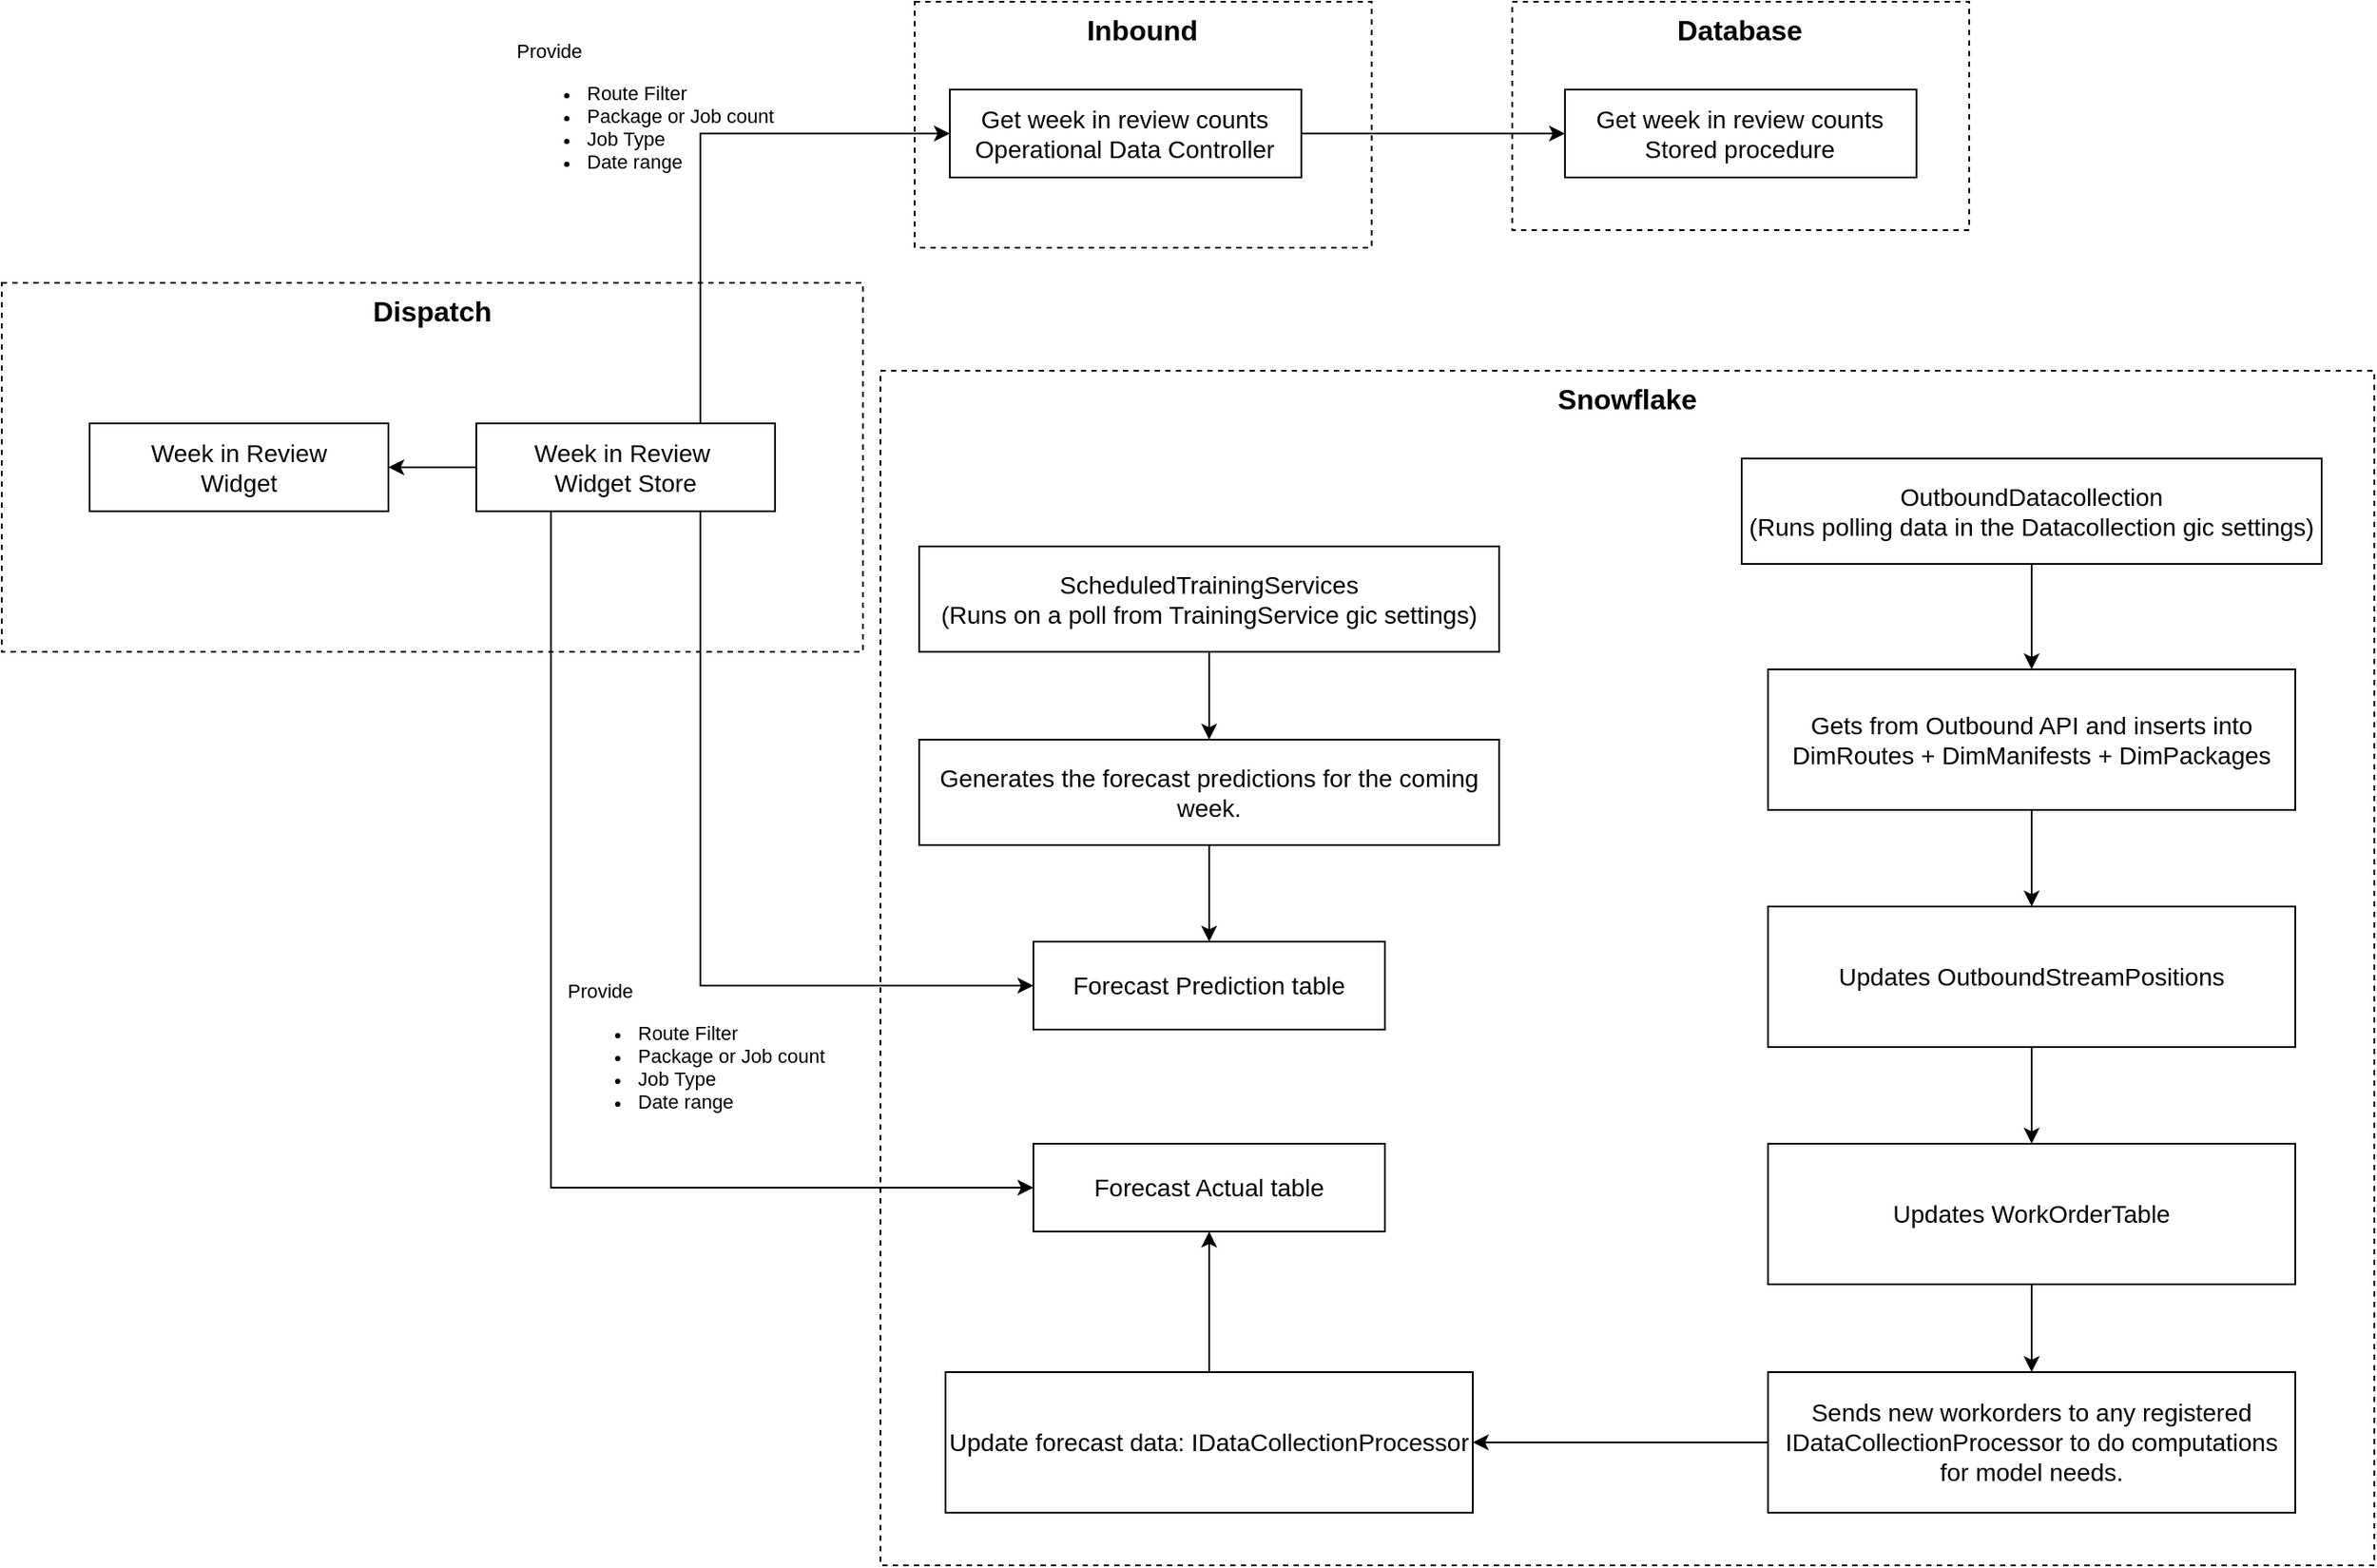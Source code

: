 <mxfile version="28.0.6">
  <diagram name="Page-1" id="RzzoXvsmsq_T2A-bgM_X">
    <mxGraphModel dx="1455" dy="881" grid="1" gridSize="10" guides="1" tooltips="1" connect="1" arrows="1" fold="1" page="1" pageScale="1" pageWidth="827" pageHeight="1169" math="0" shadow="0">
      <root>
        <mxCell id="0" />
        <mxCell id="1" parent="0" />
        <mxCell id="4Ur8TzYngbyb2dsIORtj-1" value="&lt;span style=&quot;font-size: 16px;&quot;&gt;&lt;b&gt;Dispatch&lt;/b&gt;&lt;/span&gt;" style="html=1;whiteSpace=wrap;dashed=1;gradientColor=default;fillColor=none;labelPosition=center;verticalLabelPosition=middle;align=center;verticalAlign=top;" parent="1" vertex="1">
          <mxGeometry x="40" y="190" width="490" height="210" as="geometry" />
        </mxCell>
        <mxCell id="4Ur8TzYngbyb2dsIORtj-2" value="Week in Review&lt;div&gt;Widget&lt;/div&gt;" style="whiteSpace=wrap;html=1;align=center;fontSize=14;" parent="1" vertex="1">
          <mxGeometry x="90" y="270" width="170" height="50" as="geometry" />
        </mxCell>
        <mxCell id="4Ur8TzYngbyb2dsIORtj-5" style="edgeStyle=orthogonalEdgeStyle;rounded=0;orthogonalLoop=1;jettySize=auto;html=1;exitX=0;exitY=0.5;exitDx=0;exitDy=0;" parent="1" source="4Ur8TzYngbyb2dsIORtj-3" target="4Ur8TzYngbyb2dsIORtj-2" edge="1">
          <mxGeometry relative="1" as="geometry" />
        </mxCell>
        <mxCell id="4Ur8TzYngbyb2dsIORtj-9" style="edgeStyle=orthogonalEdgeStyle;rounded=0;orthogonalLoop=1;jettySize=auto;html=1;exitX=0.75;exitY=0;exitDx=0;exitDy=0;entryX=0;entryY=0.5;entryDx=0;entryDy=0;" parent="1" source="4Ur8TzYngbyb2dsIORtj-3" target="4Ur8TzYngbyb2dsIORtj-6" edge="1">
          <mxGeometry relative="1" as="geometry" />
        </mxCell>
        <mxCell id="4Ur8TzYngbyb2dsIORtj-14" value="Provide&amp;nbsp;&lt;div&gt;&lt;ul&gt;&lt;li&gt;Route Filter&lt;/li&gt;&lt;li&gt;Package or Job count&lt;/li&gt;&lt;li&gt;Job Type&lt;/li&gt;&lt;li&gt;Date range&lt;/li&gt;&lt;/ul&gt;&lt;/div&gt;" style="edgeLabel;html=1;align=left;verticalAlign=middle;resizable=0;points=[];labelBackgroundColor=none;" parent="4Ur8TzYngbyb2dsIORtj-9" vertex="1" connectable="0">
          <mxGeometry x="-0.039" y="1" relative="1" as="geometry">
            <mxPoint x="-106" y="-28" as="offset" />
          </mxGeometry>
        </mxCell>
        <mxCell id="4Ur8TzYngbyb2dsIORtj-13" style="edgeStyle=orthogonalEdgeStyle;rounded=0;orthogonalLoop=1;jettySize=auto;html=1;exitX=0.75;exitY=1;exitDx=0;exitDy=0;entryX=0;entryY=0.5;entryDx=0;entryDy=0;" parent="1" source="4Ur8TzYngbyb2dsIORtj-3" target="4Ur8TzYngbyb2dsIORtj-12" edge="1">
          <mxGeometry relative="1" as="geometry" />
        </mxCell>
        <mxCell id="S5I10fTuyC09FWXP1MQP-18" style="edgeStyle=orthogonalEdgeStyle;rounded=0;orthogonalLoop=1;jettySize=auto;html=1;exitX=0.25;exitY=1;exitDx=0;exitDy=0;entryX=0;entryY=0.5;entryDx=0;entryDy=0;" edge="1" parent="1" source="4Ur8TzYngbyb2dsIORtj-3" target="S5I10fTuyC09FWXP1MQP-15">
          <mxGeometry relative="1" as="geometry" />
        </mxCell>
        <mxCell id="4Ur8TzYngbyb2dsIORtj-3" value="Week in Review&amp;nbsp;&lt;div&gt;Widget Store&lt;/div&gt;" style="whiteSpace=wrap;html=1;align=center;fontSize=14;" parent="1" vertex="1">
          <mxGeometry x="310" y="270" width="170" height="50" as="geometry" />
        </mxCell>
        <mxCell id="4Ur8TzYngbyb2dsIORtj-4" value="&lt;span style=&quot;font-size: 16px;&quot;&gt;&lt;b&gt;Inbound&lt;/b&gt;&lt;/span&gt;" style="html=1;whiteSpace=wrap;dashed=1;gradientColor=default;fillColor=none;labelPosition=center;verticalLabelPosition=middle;align=center;verticalAlign=top;" parent="1" vertex="1">
          <mxGeometry x="559.45" y="30" width="260" height="140" as="geometry" />
        </mxCell>
        <mxCell id="4Ur8TzYngbyb2dsIORtj-10" style="edgeStyle=orthogonalEdgeStyle;rounded=0;orthogonalLoop=1;jettySize=auto;html=1;exitX=1;exitY=0.5;exitDx=0;exitDy=0;entryX=0;entryY=0.5;entryDx=0;entryDy=0;" parent="1" source="4Ur8TzYngbyb2dsIORtj-6" target="4Ur8TzYngbyb2dsIORtj-8" edge="1">
          <mxGeometry relative="1" as="geometry" />
        </mxCell>
        <mxCell id="4Ur8TzYngbyb2dsIORtj-6" value="Get week in review counts&lt;br&gt;&lt;div&gt;Operational Data Controller&lt;/div&gt;" style="whiteSpace=wrap;html=1;align=center;fontSize=14;" parent="1" vertex="1">
          <mxGeometry x="579.45" y="80" width="200" height="50" as="geometry" />
        </mxCell>
        <mxCell id="4Ur8TzYngbyb2dsIORtj-7" value="&lt;span style=&quot;font-size: 16px;&quot;&gt;&lt;b&gt;Database&lt;/b&gt;&lt;/span&gt;" style="html=1;whiteSpace=wrap;dashed=1;gradientColor=default;fillColor=none;labelPosition=center;verticalLabelPosition=middle;align=center;verticalAlign=top;" parent="1" vertex="1">
          <mxGeometry x="899.45" y="30" width="260" height="130" as="geometry" />
        </mxCell>
        <mxCell id="4Ur8TzYngbyb2dsIORtj-8" value="Get week in review counts&lt;br&gt;&lt;div&gt;Stored procedure&lt;/div&gt;" style="whiteSpace=wrap;html=1;align=center;fontSize=14;" parent="1" vertex="1">
          <mxGeometry x="929.45" y="80" width="200" height="50" as="geometry" />
        </mxCell>
        <mxCell id="4Ur8TzYngbyb2dsIORtj-11" value="&lt;span style=&quot;font-size: 16px;&quot;&gt;&lt;b&gt;Snowflake&lt;/b&gt;&lt;/span&gt;" style="html=1;whiteSpace=wrap;dashed=1;gradientColor=default;fillColor=none;labelPosition=center;verticalLabelPosition=middle;align=center;verticalAlign=top;" parent="1" vertex="1">
          <mxGeometry x="540" y="240" width="850" height="680" as="geometry" />
        </mxCell>
        <mxCell id="4Ur8TzYngbyb2dsIORtj-12" value="Forecast Prediction table" style="whiteSpace=wrap;html=1;align=center;fontSize=14;" parent="1" vertex="1">
          <mxGeometry x="627" y="565" width="200" height="50" as="geometry" />
        </mxCell>
        <mxCell id="4Ur8TzYngbyb2dsIORtj-15" value="Provide&amp;nbsp;&lt;div&gt;&lt;ul&gt;&lt;li&gt;Route Filter&lt;/li&gt;&lt;li&gt;Package or Job count&lt;/li&gt;&lt;li&gt;Job Type&lt;/li&gt;&lt;li&gt;Date range&lt;/li&gt;&lt;/ul&gt;&lt;/div&gt;" style="edgeLabel;html=1;align=left;verticalAlign=middle;resizable=0;points=[];labelBackgroundColor=none;" parent="1" vertex="1" connectable="0">
          <mxGeometry x="360" y="630" as="geometry" />
        </mxCell>
        <mxCell id="4Ur8TzYngbyb2dsIORtj-18" style="edgeStyle=orthogonalEdgeStyle;rounded=0;orthogonalLoop=1;jettySize=auto;html=1;exitX=0.5;exitY=1;exitDx=0;exitDy=0;entryX=0.5;entryY=0;entryDx=0;entryDy=0;" parent="1" source="4Ur8TzYngbyb2dsIORtj-16" target="4Ur8TzYngbyb2dsIORtj-17" edge="1">
          <mxGeometry relative="1" as="geometry" />
        </mxCell>
        <mxCell id="4Ur8TzYngbyb2dsIORtj-16" value="OutboundDatacollection&lt;div&gt;(Runs polling data in the Datacollection gic settings)&lt;/div&gt;" style="whiteSpace=wrap;html=1;align=center;fontSize=14;" parent="1" vertex="1">
          <mxGeometry x="1030" y="290" width="330" height="60" as="geometry" />
        </mxCell>
        <mxCell id="S5I10fTuyC09FWXP1MQP-7" style="edgeStyle=orthogonalEdgeStyle;rounded=0;orthogonalLoop=1;jettySize=auto;html=1;exitX=0.5;exitY=1;exitDx=0;exitDy=0;entryX=0.5;entryY=0;entryDx=0;entryDy=0;" edge="1" parent="1" source="4Ur8TzYngbyb2dsIORtj-17" target="S5I10fTuyC09FWXP1MQP-6">
          <mxGeometry relative="1" as="geometry" />
        </mxCell>
        <mxCell id="4Ur8TzYngbyb2dsIORtj-17" value="&lt;font style=&quot;font-size: 14px;&quot;&gt;Gets from Outbound API and inserts into DimRoutes + DimManifests + DimPackages&lt;/font&gt;" style="rounded=0;whiteSpace=wrap;html=1;" parent="1" vertex="1">
          <mxGeometry x="1045" y="410" width="300" height="80" as="geometry" />
        </mxCell>
        <mxCell id="S5I10fTuyC09FWXP1MQP-12" style="edgeStyle=orthogonalEdgeStyle;rounded=0;orthogonalLoop=1;jettySize=auto;html=1;exitX=0.5;exitY=1;exitDx=0;exitDy=0;entryX=0.5;entryY=0;entryDx=0;entryDy=0;" edge="1" parent="1" source="S5I10fTuyC09FWXP1MQP-1" target="S5I10fTuyC09FWXP1MQP-2">
          <mxGeometry relative="1" as="geometry" />
        </mxCell>
        <mxCell id="S5I10fTuyC09FWXP1MQP-1" value="ScheduledTrainingServices&lt;br&gt;&lt;div&gt;(Runs on a poll from TrainingService gic settings)&lt;/div&gt;" style="whiteSpace=wrap;html=1;align=center;fontSize=14;" vertex="1" parent="1">
          <mxGeometry x="562" y="340" width="330" height="60" as="geometry" />
        </mxCell>
        <mxCell id="S5I10fTuyC09FWXP1MQP-13" style="edgeStyle=orthogonalEdgeStyle;rounded=0;orthogonalLoop=1;jettySize=auto;html=1;exitX=0.5;exitY=1;exitDx=0;exitDy=0;entryX=0.5;entryY=0;entryDx=0;entryDy=0;" edge="1" parent="1" source="S5I10fTuyC09FWXP1MQP-2" target="4Ur8TzYngbyb2dsIORtj-12">
          <mxGeometry relative="1" as="geometry" />
        </mxCell>
        <mxCell id="S5I10fTuyC09FWXP1MQP-2" value="Generates the forecast predictions for the coming week." style="whiteSpace=wrap;html=1;align=center;fontSize=14;" vertex="1" parent="1">
          <mxGeometry x="562" y="450" width="330" height="60" as="geometry" />
        </mxCell>
        <mxCell id="S5I10fTuyC09FWXP1MQP-10" style="edgeStyle=orthogonalEdgeStyle;rounded=0;orthogonalLoop=1;jettySize=auto;html=1;exitX=0.5;exitY=1;exitDx=0;exitDy=0;entryX=0.5;entryY=0;entryDx=0;entryDy=0;" edge="1" parent="1" source="S5I10fTuyC09FWXP1MQP-6" target="S5I10fTuyC09FWXP1MQP-8">
          <mxGeometry relative="1" as="geometry" />
        </mxCell>
        <mxCell id="S5I10fTuyC09FWXP1MQP-6" value="&lt;font style=&quot;font-size: 14px;&quot;&gt;Updates OutboundStreamPositions&lt;/font&gt;" style="rounded=0;whiteSpace=wrap;html=1;" vertex="1" parent="1">
          <mxGeometry x="1045" y="545" width="300" height="80" as="geometry" />
        </mxCell>
        <mxCell id="S5I10fTuyC09FWXP1MQP-11" style="edgeStyle=orthogonalEdgeStyle;rounded=0;orthogonalLoop=1;jettySize=auto;html=1;exitX=0.5;exitY=1;exitDx=0;exitDy=0;entryX=0.5;entryY=0;entryDx=0;entryDy=0;" edge="1" parent="1" source="S5I10fTuyC09FWXP1MQP-8" target="S5I10fTuyC09FWXP1MQP-9">
          <mxGeometry relative="1" as="geometry" />
        </mxCell>
        <mxCell id="S5I10fTuyC09FWXP1MQP-8" value="&lt;font style=&quot;font-size: 14px;&quot;&gt;Updates WorkOrderTable&lt;/font&gt;" style="rounded=0;whiteSpace=wrap;html=1;" vertex="1" parent="1">
          <mxGeometry x="1045" y="680" width="300" height="80" as="geometry" />
        </mxCell>
        <mxCell id="S5I10fTuyC09FWXP1MQP-17" style="edgeStyle=orthogonalEdgeStyle;rounded=0;orthogonalLoop=1;jettySize=auto;html=1;exitX=0;exitY=0.5;exitDx=0;exitDy=0;entryX=1;entryY=0.5;entryDx=0;entryDy=0;" edge="1" parent="1" source="S5I10fTuyC09FWXP1MQP-9" target="S5I10fTuyC09FWXP1MQP-14">
          <mxGeometry relative="1" as="geometry" />
        </mxCell>
        <mxCell id="S5I10fTuyC09FWXP1MQP-9" value="&lt;font style=&quot;font-size: 14px;&quot;&gt;Sends new workorders to any registered IDataCollectionProcessor to do computations for model needs.&lt;/font&gt;" style="rounded=0;whiteSpace=wrap;html=1;" vertex="1" parent="1">
          <mxGeometry x="1045" y="810" width="300" height="80" as="geometry" />
        </mxCell>
        <mxCell id="S5I10fTuyC09FWXP1MQP-16" style="edgeStyle=orthogonalEdgeStyle;rounded=0;orthogonalLoop=1;jettySize=auto;html=1;exitX=0.5;exitY=0;exitDx=0;exitDy=0;entryX=0.5;entryY=1;entryDx=0;entryDy=0;" edge="1" parent="1" source="S5I10fTuyC09FWXP1MQP-14" target="S5I10fTuyC09FWXP1MQP-15">
          <mxGeometry relative="1" as="geometry" />
        </mxCell>
        <mxCell id="S5I10fTuyC09FWXP1MQP-14" value="&lt;font style=&quot;font-size: 14px;&quot;&gt;Update forecast data: IDataCollectionProcessor&lt;/font&gt;" style="rounded=0;whiteSpace=wrap;html=1;" vertex="1" parent="1">
          <mxGeometry x="577" y="810" width="300" height="80" as="geometry" />
        </mxCell>
        <mxCell id="S5I10fTuyC09FWXP1MQP-15" value="Forecast Actual table" style="whiteSpace=wrap;html=1;align=center;fontSize=14;" vertex="1" parent="1">
          <mxGeometry x="627" y="680" width="200" height="50" as="geometry" />
        </mxCell>
      </root>
    </mxGraphModel>
  </diagram>
</mxfile>
